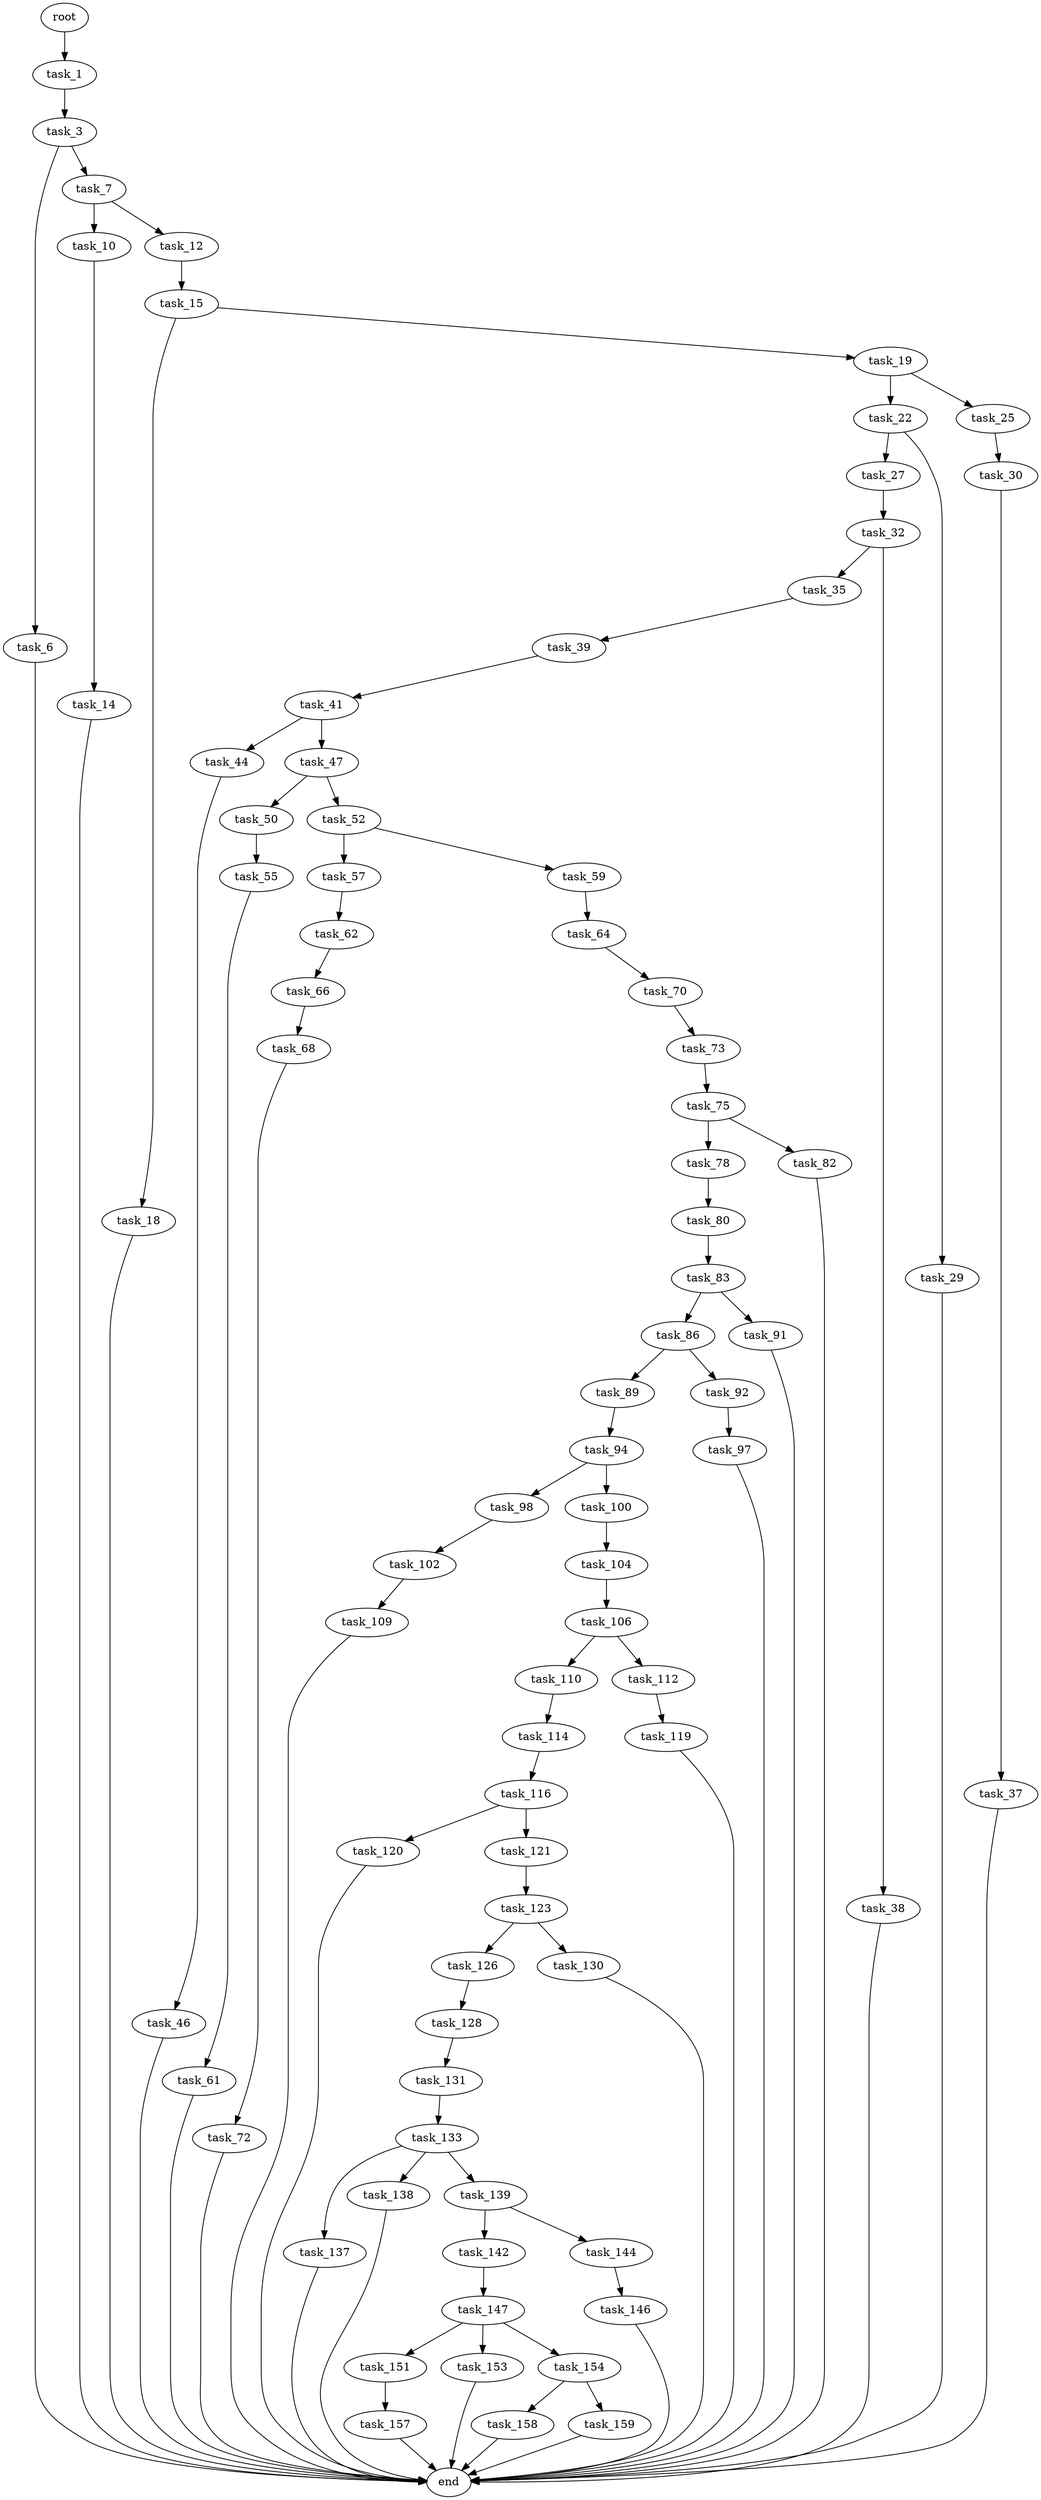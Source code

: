 digraph G {
  root [size="0.000000"];
  task_1 [size="5383022678.000000"];
  task_3 [size="22866306374.000000"];
  task_6 [size="121660734760.000000"];
  task_7 [size="1073741824000.000000"];
  task_10 [size="365636267019.000000"];
  task_12 [size="134217728000.000000"];
  task_14 [size="4471379886.000000"];
  task_15 [size="105779947104.000000"];
  task_18 [size="28991029248.000000"];
  task_19 [size="7251181854.000000"];
  task_22 [size="549755813888.000000"];
  task_25 [size="68719476736.000000"];
  task_27 [size="231928233984.000000"];
  task_29 [size="782757789696.000000"];
  task_30 [size="69777186017.000000"];
  task_32 [size="437104048877.000000"];
  task_35 [size="495312708741.000000"];
  task_37 [size="549755813888.000000"];
  task_38 [size="13816659338.000000"];
  task_39 [size="1073741824000.000000"];
  task_41 [size="170430913499.000000"];
  task_44 [size="1073741824000.000000"];
  task_46 [size="12242283125.000000"];
  task_47 [size="13473220183.000000"];
  task_50 [size="1274301527.000000"];
  task_52 [size="231928233984.000000"];
  task_55 [size="24437833347.000000"];
  task_57 [size="4877169276.000000"];
  task_59 [size="7019763022.000000"];
  task_61 [size="311284080707.000000"];
  task_62 [size="68719476736.000000"];
  task_64 [size="4130201381.000000"];
  task_66 [size="323543634808.000000"];
  task_68 [size="145463911331.000000"];
  task_70 [size="8589934592.000000"];
  task_72 [size="306484616101.000000"];
  task_73 [size="46471705129.000000"];
  task_75 [size="13317958806.000000"];
  task_78 [size="134217728000.000000"];
  task_80 [size="1073741824000.000000"];
  task_82 [size="182899137058.000000"];
  task_83 [size="47620179243.000000"];
  task_86 [size="372591259436.000000"];
  task_89 [size="1073741824000.000000"];
  task_91 [size="782757789696.000000"];
  task_92 [size="3589191811.000000"];
  task_94 [size="15624431206.000000"];
  task_97 [size="103388169948.000000"];
  task_98 [size="134217728000.000000"];
  task_100 [size="24109228704.000000"];
  task_102 [size="231928233984.000000"];
  task_104 [size="13272115689.000000"];
  task_106 [size="1073741824000.000000"];
  task_109 [size="339779846932.000000"];
  task_110 [size="335320263.000000"];
  task_112 [size="448916748040.000000"];
  task_114 [size="231928233984.000000"];
  task_116 [size="368293445632.000000"];
  task_119 [size="368293445632.000000"];
  task_120 [size="404563999193.000000"];
  task_121 [size="100133316848.000000"];
  task_123 [size="292572561055.000000"];
  task_126 [size="269206056834.000000"];
  task_128 [size="357235434059.000000"];
  task_130 [size="25622052569.000000"];
  task_131 [size="719893820229.000000"];
  task_133 [size="33057235310.000000"];
  task_137 [size="18318248390.000000"];
  task_138 [size="10538233698.000000"];
  task_139 [size="128198474859.000000"];
  task_142 [size="186793764171.000000"];
  task_144 [size="1073741824000.000000"];
  task_146 [size="120892834633.000000"];
  task_147 [size="134217728000.000000"];
  task_151 [size="168800906584.000000"];
  task_153 [size="206600772261.000000"];
  task_154 [size="134217728000.000000"];
  task_157 [size="8244426542.000000"];
  task_158 [size="387688770325.000000"];
  task_159 [size="782757789696.000000"];
  end [size="0.000000"];

  root -> task_1 [size="1.000000"];
  task_1 -> task_3 [size="536870912.000000"];
  task_3 -> task_6 [size="411041792.000000"];
  task_3 -> task_7 [size="411041792.000000"];
  task_6 -> end [size="1.000000"];
  task_7 -> task_10 [size="838860800.000000"];
  task_7 -> task_12 [size="838860800.000000"];
  task_10 -> task_14 [size="301989888.000000"];
  task_12 -> task_15 [size="209715200.000000"];
  task_14 -> end [size="1.000000"];
  task_15 -> task_18 [size="75497472.000000"];
  task_15 -> task_19 [size="75497472.000000"];
  task_18 -> end [size="1.000000"];
  task_19 -> task_22 [size="209715200.000000"];
  task_19 -> task_25 [size="209715200.000000"];
  task_22 -> task_27 [size="536870912.000000"];
  task_22 -> task_29 [size="536870912.000000"];
  task_25 -> task_30 [size="134217728.000000"];
  task_27 -> task_32 [size="301989888.000000"];
  task_29 -> end [size="1.000000"];
  task_30 -> task_37 [size="75497472.000000"];
  task_32 -> task_35 [size="536870912.000000"];
  task_32 -> task_38 [size="536870912.000000"];
  task_35 -> task_39 [size="536870912.000000"];
  task_37 -> end [size="1.000000"];
  task_38 -> end [size="1.000000"];
  task_39 -> task_41 [size="838860800.000000"];
  task_41 -> task_44 [size="411041792.000000"];
  task_41 -> task_47 [size="411041792.000000"];
  task_44 -> task_46 [size="838860800.000000"];
  task_46 -> end [size="1.000000"];
  task_47 -> task_50 [size="33554432.000000"];
  task_47 -> task_52 [size="33554432.000000"];
  task_50 -> task_55 [size="33554432.000000"];
  task_52 -> task_57 [size="301989888.000000"];
  task_52 -> task_59 [size="301989888.000000"];
  task_55 -> task_61 [size="536870912.000000"];
  task_57 -> task_62 [size="536870912.000000"];
  task_59 -> task_64 [size="134217728.000000"];
  task_61 -> end [size="1.000000"];
  task_62 -> task_66 [size="134217728.000000"];
  task_64 -> task_70 [size="134217728.000000"];
  task_66 -> task_68 [size="209715200.000000"];
  task_68 -> task_72 [size="134217728.000000"];
  task_70 -> task_73 [size="33554432.000000"];
  task_72 -> end [size="1.000000"];
  task_73 -> task_75 [size="838860800.000000"];
  task_75 -> task_78 [size="33554432.000000"];
  task_75 -> task_82 [size="33554432.000000"];
  task_78 -> task_80 [size="209715200.000000"];
  task_80 -> task_83 [size="838860800.000000"];
  task_82 -> end [size="1.000000"];
  task_83 -> task_86 [size="838860800.000000"];
  task_83 -> task_91 [size="838860800.000000"];
  task_86 -> task_89 [size="536870912.000000"];
  task_86 -> task_92 [size="536870912.000000"];
  task_89 -> task_94 [size="838860800.000000"];
  task_91 -> end [size="1.000000"];
  task_92 -> task_97 [size="209715200.000000"];
  task_94 -> task_98 [size="679477248.000000"];
  task_94 -> task_100 [size="679477248.000000"];
  task_97 -> end [size="1.000000"];
  task_98 -> task_102 [size="209715200.000000"];
  task_100 -> task_104 [size="536870912.000000"];
  task_102 -> task_109 [size="301989888.000000"];
  task_104 -> task_106 [size="536870912.000000"];
  task_106 -> task_110 [size="838860800.000000"];
  task_106 -> task_112 [size="838860800.000000"];
  task_109 -> end [size="1.000000"];
  task_110 -> task_114 [size="33554432.000000"];
  task_112 -> task_119 [size="411041792.000000"];
  task_114 -> task_116 [size="301989888.000000"];
  task_116 -> task_120 [size="411041792.000000"];
  task_116 -> task_121 [size="411041792.000000"];
  task_119 -> end [size="1.000000"];
  task_120 -> end [size="1.000000"];
  task_121 -> task_123 [size="75497472.000000"];
  task_123 -> task_126 [size="411041792.000000"];
  task_123 -> task_130 [size="411041792.000000"];
  task_126 -> task_128 [size="209715200.000000"];
  task_128 -> task_131 [size="301989888.000000"];
  task_130 -> end [size="1.000000"];
  task_131 -> task_133 [size="536870912.000000"];
  task_133 -> task_137 [size="536870912.000000"];
  task_133 -> task_138 [size="536870912.000000"];
  task_133 -> task_139 [size="536870912.000000"];
  task_137 -> end [size="1.000000"];
  task_138 -> end [size="1.000000"];
  task_139 -> task_142 [size="209715200.000000"];
  task_139 -> task_144 [size="209715200.000000"];
  task_142 -> task_147 [size="134217728.000000"];
  task_144 -> task_146 [size="838860800.000000"];
  task_146 -> end [size="1.000000"];
  task_147 -> task_151 [size="209715200.000000"];
  task_147 -> task_153 [size="209715200.000000"];
  task_147 -> task_154 [size="209715200.000000"];
  task_151 -> task_157 [size="134217728.000000"];
  task_153 -> end [size="1.000000"];
  task_154 -> task_158 [size="209715200.000000"];
  task_154 -> task_159 [size="209715200.000000"];
  task_157 -> end [size="1.000000"];
  task_158 -> end [size="1.000000"];
  task_159 -> end [size="1.000000"];
}
